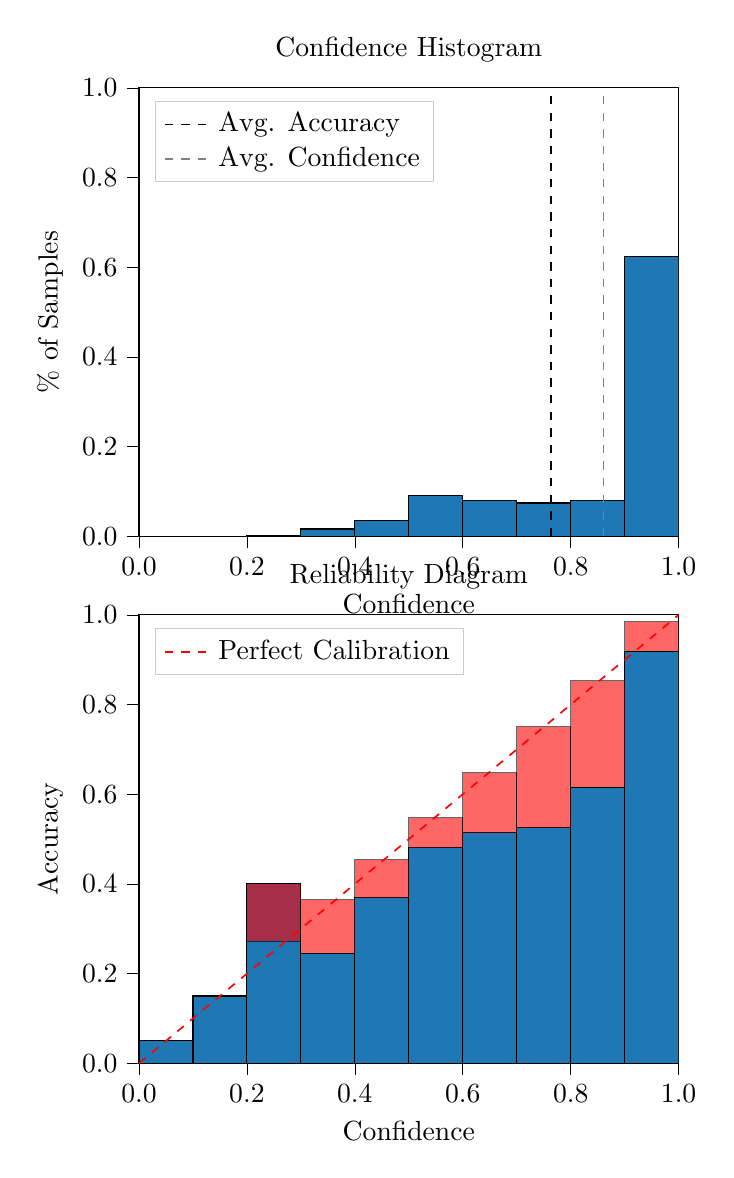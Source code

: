 % This file was created by tikzplotlib v0.9.8.
\begin{tikzpicture}

\definecolor{color0}{rgb}{0.122,0.467,0.706}

\begin{groupplot}[group style={group size=1 by 2}]
\nextgroupplot[
legend cell align={left},
legend style={
  fill opacity=0.8,
  draw opacity=1,
  text opacity=1,
  at={(0.03,0.97)},
  anchor=north west,
  draw=white!80!black
},
tick align=outside,
tick pos=left,
title={Confidence Histogram},
x grid style={white!69.02!black},
xlabel={Confidence},
xmin=0, xmax=1,
xtick style={color=black},
xtick={0,0.2,0.4,0.6,0.8,1},
xticklabels={0.0,0.2,0.4,0.6,0.8,1.0},
y grid style={white!69.02!black},
ylabel={\% of Samples},
ymin=0, ymax=1,
ytick style={color=black},
ytick={0,0.2,0.4,0.6,0.8,1},
yticklabels={0.0,0.2,0.4,0.6,0.8,1.0}
]
\draw[draw=black,fill=color0] (axis cs:-6.939e-18,0) rectangle (axis cs:0.1,0);
\draw[draw=black,fill=color0] (axis cs:0.1,0) rectangle (axis cs:0.2,0);
\draw[draw=black,fill=color0] (axis cs:0.2,0) rectangle (axis cs:0.3,0.002);
\draw[draw=black,fill=color0] (axis cs:0.3,0) rectangle (axis cs:0.4,0.016);
\draw[draw=black,fill=color0] (axis cs:0.4,0) rectangle (axis cs:0.5,0.035);
\draw[draw=black,fill=color0] (axis cs:0.5,0) rectangle (axis cs:0.6,0.091);
\draw[draw=black,fill=color0] (axis cs:0.6,0) rectangle (axis cs:0.7,0.08);
\draw[draw=black,fill=color0] (axis cs:0.7,0) rectangle (axis cs:0.8,0.074);
\draw[draw=black,fill=color0] (axis cs:0.8,0) rectangle (axis cs:0.9,0.079);
\draw[draw=black,fill=color0] (axis cs:0.9,0) rectangle (axis cs:1,0.623);
\addplot [semithick, black, dashed]
table {%
0.763 0
0.763 1
};
\addlegendentry{Avg. Accuracy}
\addplot [semithick, white!50.196!black, dashed]
table {%
0.861 0
0.861 1
};
\addlegendentry{Avg. Confidence}

\nextgroupplot[
legend cell align={left},
legend style={
  fill opacity=0.8,
  draw opacity=1,
  text opacity=1,
  at={(0.03,0.97)},
  anchor=north west,
  draw=white!80!black
},
tick align=outside,
tick pos=left,
title={Reliability Diagram},
x grid style={white!69.02!black},
xlabel={Confidence},
xmin=0, xmax=1,
xtick style={color=black},
xtick={0,0.2,0.4,0.6,0.8,1},
xticklabels={0.0,0.2,0.4,0.6,0.8,1.0},
y grid style={white!69.02!black},
ylabel={Accuracy},
ymin=0, ymax=1,
ytick style={color=black},
ytick={0,0.2,0.4,0.6,0.8,1},
yticklabels={0.0,0.2,0.4,0.6,0.8,1.0}
]
\draw[draw=black,fill=color0] (axis cs:-6.939e-18,0) rectangle (axis cs:0.1,0.05);
\draw[draw=black,fill=color0] (axis cs:0.1,0) rectangle (axis cs:0.2,0.15);
\draw[draw=black,fill=color0] (axis cs:0.2,0) rectangle (axis cs:0.3,0.4);
\draw[draw=black,fill=color0] (axis cs:0.3,0) rectangle (axis cs:0.4,0.245);
\draw[draw=black,fill=color0] (axis cs:0.4,0) rectangle (axis cs:0.5,0.369);
\draw[draw=black,fill=color0] (axis cs:0.5,0) rectangle (axis cs:0.6,0.481);
\draw[draw=black,fill=color0] (axis cs:0.6,0) rectangle (axis cs:0.7,0.514);
\draw[draw=black,fill=color0] (axis cs:0.7,0) rectangle (axis cs:0.8,0.525);
\draw[draw=black,fill=color0] (axis cs:0.8,0) rectangle (axis cs:0.9,0.616);
\draw[draw=black,fill=color0] (axis cs:0.9,0) rectangle (axis cs:1,0.919);
\draw[draw=black,fill=red,opacity=0.6] (axis cs:-6.939e-18,0.05) rectangle (axis cs:0.1,0.05);
\draw[draw=black,fill=red,opacity=0.6] (axis cs:0.1,0.15) rectangle (axis cs:0.2,0.15);
\draw[draw=black,fill=red,opacity=0.6] (axis cs:0.2,0.4) rectangle (axis cs:0.3,0.272);
\draw[draw=black,fill=red,opacity=0.6] (axis cs:0.3,0.245) rectangle (axis cs:0.4,0.365);
\draw[draw=black,fill=red,opacity=0.6] (axis cs:0.4,0.369) rectangle (axis cs:0.5,0.454);
\draw[draw=black,fill=red,opacity=0.6] (axis cs:0.5,0.481) rectangle (axis cs:0.6,0.548);
\draw[draw=black,fill=red,opacity=0.6] (axis cs:0.6,0.514) rectangle (axis cs:0.7,0.648);
\draw[draw=black,fill=red,opacity=0.6] (axis cs:0.7,0.525) rectangle (axis cs:0.8,0.751);
\draw[draw=black,fill=red,opacity=0.6] (axis cs:0.8,0.616) rectangle (axis cs:0.9,0.853);
\draw[draw=black,fill=red,opacity=0.6] (axis cs:0.9,0.919) rectangle (axis cs:1,0.985);
\addplot [semithick, red, dashed]
table {%
0 0
1 1
};
\addlegendentry{Perfect Calibration}
\end{groupplot}

\end{tikzpicture}
